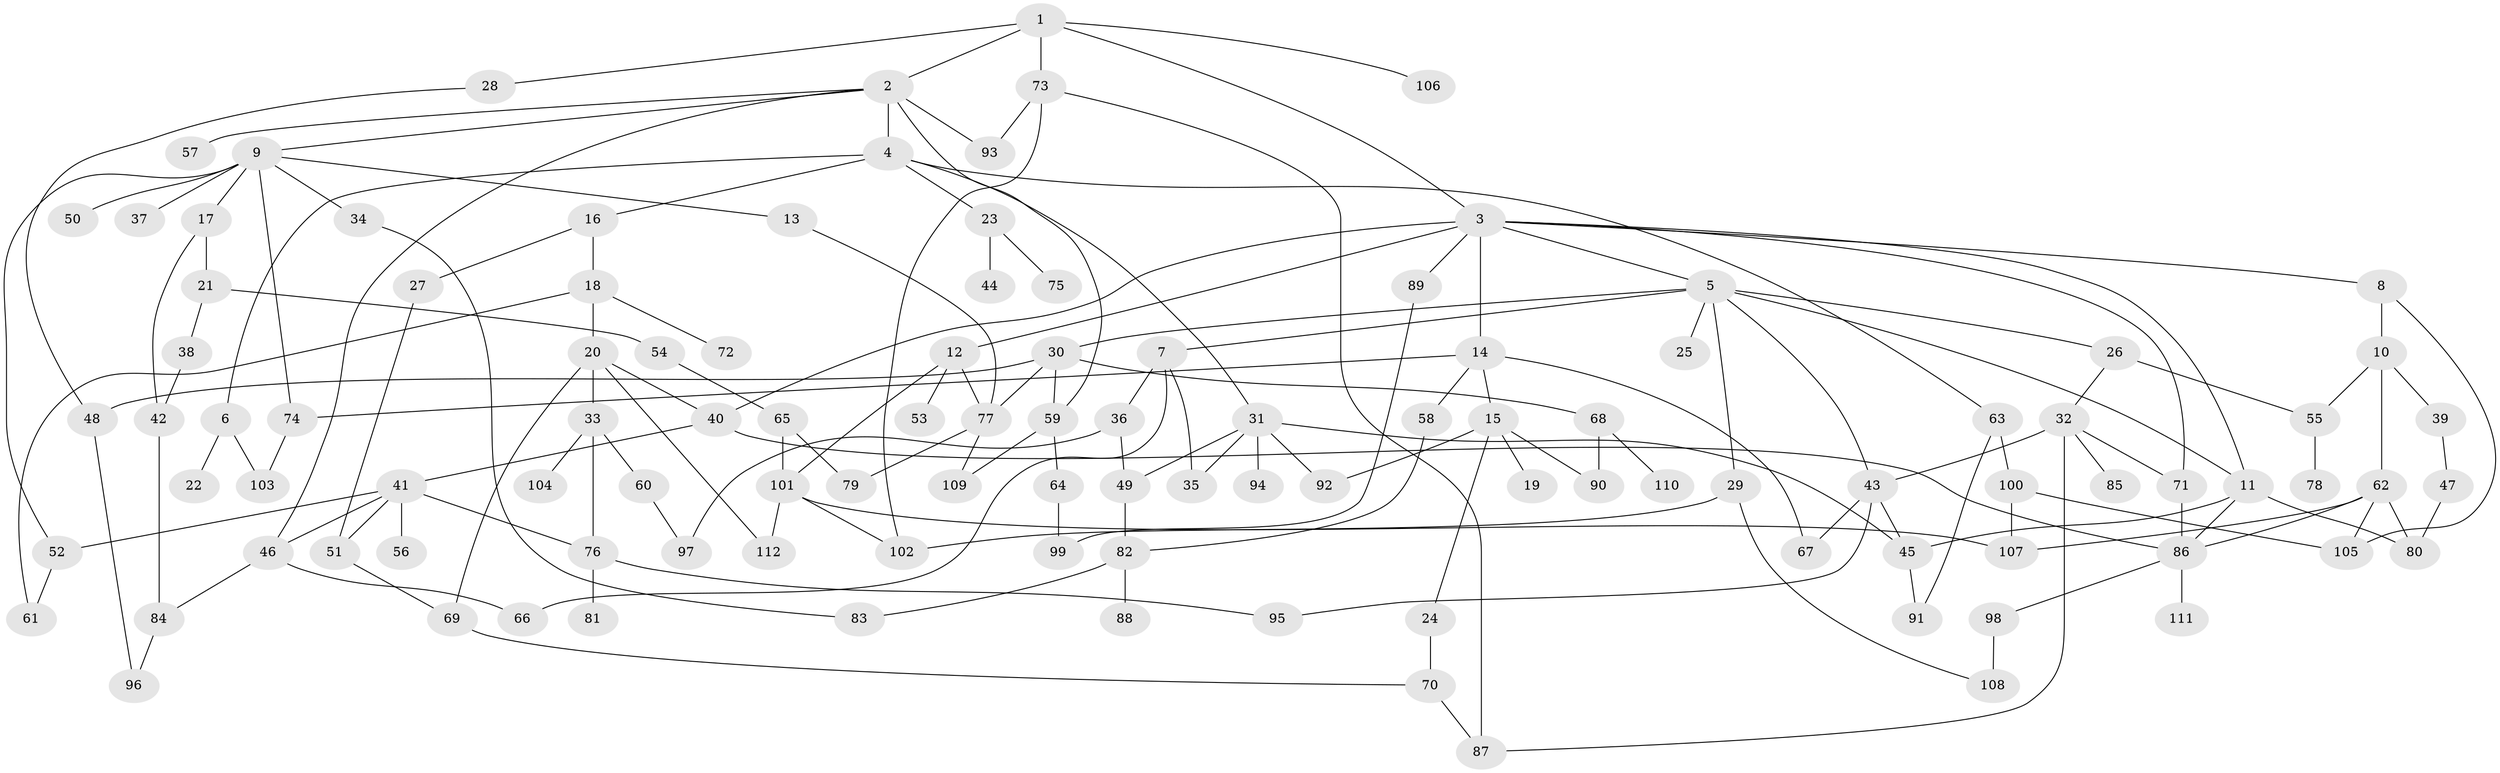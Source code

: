 // coarse degree distribution, {7: 0.07692307692307693, 9: 0.038461538461538464, 6: 0.0641025641025641, 3: 0.14102564102564102, 5: 0.07692307692307693, 4: 0.11538461538461539, 2: 0.24358974358974358, 1: 0.23076923076923078, 8: 0.01282051282051282}
// Generated by graph-tools (version 1.1) at 2025/51/02/27/25 19:51:36]
// undirected, 112 vertices, 165 edges
graph export_dot {
graph [start="1"]
  node [color=gray90,style=filled];
  1;
  2;
  3;
  4;
  5;
  6;
  7;
  8;
  9;
  10;
  11;
  12;
  13;
  14;
  15;
  16;
  17;
  18;
  19;
  20;
  21;
  22;
  23;
  24;
  25;
  26;
  27;
  28;
  29;
  30;
  31;
  32;
  33;
  34;
  35;
  36;
  37;
  38;
  39;
  40;
  41;
  42;
  43;
  44;
  45;
  46;
  47;
  48;
  49;
  50;
  51;
  52;
  53;
  54;
  55;
  56;
  57;
  58;
  59;
  60;
  61;
  62;
  63;
  64;
  65;
  66;
  67;
  68;
  69;
  70;
  71;
  72;
  73;
  74;
  75;
  76;
  77;
  78;
  79;
  80;
  81;
  82;
  83;
  84;
  85;
  86;
  87;
  88;
  89;
  90;
  91;
  92;
  93;
  94;
  95;
  96;
  97;
  98;
  99;
  100;
  101;
  102;
  103;
  104;
  105;
  106;
  107;
  108;
  109;
  110;
  111;
  112;
  1 -- 2;
  1 -- 3;
  1 -- 28;
  1 -- 73;
  1 -- 106;
  2 -- 4;
  2 -- 9;
  2 -- 46;
  2 -- 57;
  2 -- 59;
  2 -- 93;
  3 -- 5;
  3 -- 8;
  3 -- 12;
  3 -- 14;
  3 -- 89;
  3 -- 40;
  3 -- 11;
  3 -- 71;
  4 -- 6;
  4 -- 16;
  4 -- 23;
  4 -- 31;
  4 -- 63;
  5 -- 7;
  5 -- 11;
  5 -- 25;
  5 -- 26;
  5 -- 29;
  5 -- 30;
  5 -- 43;
  6 -- 22;
  6 -- 103;
  7 -- 36;
  7 -- 66;
  7 -- 35;
  8 -- 10;
  8 -- 105;
  9 -- 13;
  9 -- 17;
  9 -- 34;
  9 -- 37;
  9 -- 50;
  9 -- 52;
  9 -- 74;
  10 -- 39;
  10 -- 62;
  10 -- 55;
  11 -- 80;
  11 -- 45;
  11 -- 86;
  12 -- 53;
  12 -- 101;
  12 -- 77;
  13 -- 77;
  14 -- 15;
  14 -- 58;
  14 -- 74;
  14 -- 67;
  15 -- 19;
  15 -- 24;
  15 -- 92;
  15 -- 90;
  16 -- 18;
  16 -- 27;
  17 -- 21;
  17 -- 42;
  18 -- 20;
  18 -- 61;
  18 -- 72;
  20 -- 33;
  20 -- 40;
  20 -- 69;
  20 -- 112;
  21 -- 38;
  21 -- 54;
  23 -- 44;
  23 -- 75;
  24 -- 70;
  26 -- 32;
  26 -- 55;
  27 -- 51;
  28 -- 48;
  29 -- 108;
  29 -- 102;
  30 -- 68;
  30 -- 77;
  30 -- 59;
  30 -- 48;
  31 -- 35;
  31 -- 94;
  31 -- 92;
  31 -- 49;
  31 -- 45;
  32 -- 43;
  32 -- 71;
  32 -- 85;
  32 -- 87;
  33 -- 60;
  33 -- 104;
  33 -- 76;
  34 -- 83;
  36 -- 49;
  36 -- 97;
  38 -- 42;
  39 -- 47;
  40 -- 41;
  40 -- 86;
  41 -- 51;
  41 -- 56;
  41 -- 76;
  41 -- 52;
  41 -- 46;
  42 -- 84;
  43 -- 45;
  43 -- 67;
  43 -- 95;
  45 -- 91;
  46 -- 84;
  46 -- 66;
  47 -- 80;
  48 -- 96;
  49 -- 82;
  51 -- 69;
  52 -- 61;
  54 -- 65;
  55 -- 78;
  58 -- 82;
  59 -- 64;
  59 -- 109;
  60 -- 97;
  62 -- 86;
  62 -- 105;
  62 -- 107;
  62 -- 80;
  63 -- 100;
  63 -- 91;
  64 -- 99;
  65 -- 79;
  65 -- 101;
  68 -- 90;
  68 -- 110;
  69 -- 70;
  70 -- 87;
  71 -- 86;
  73 -- 93;
  73 -- 102;
  73 -- 87;
  74 -- 103;
  76 -- 81;
  76 -- 95;
  77 -- 109;
  77 -- 79;
  82 -- 88;
  82 -- 83;
  84 -- 96;
  86 -- 98;
  86 -- 111;
  89 -- 99;
  98 -- 108;
  100 -- 107;
  100 -- 105;
  101 -- 112;
  101 -- 107;
  101 -- 102;
}
